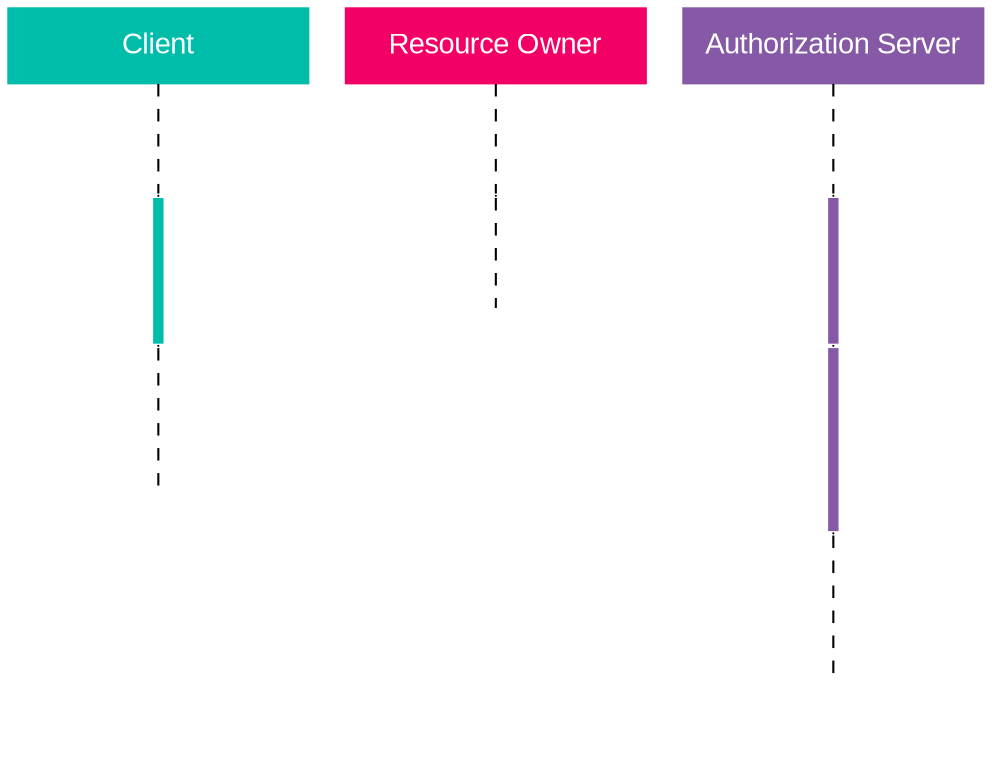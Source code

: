 digraph PasswordFlow {
  ranksep=0.75;
  node
  [
   shape=box;
   style="filled";
   fontcolor="#ffffff";
   fontname="Arial"
   ];
  // edge [minlen=5];

  // client group
  client [color="#00bdaa", width=2, label="Client", group=g_client];
  p00, p08 [shape=point, width=0, label="", group=g_client];
  p09 [style=invis, label="", group=g_client];
  client -> p00 [style=dashed, arrowhead=none];
  p08 -> p09 [style=dashed, arrowhead=none];
  p00 -> p08 [style=none, color="#00bdaa", penwidth=5, arrowhead=none];

  // owner group
  owner [color="#f30067", width=2, label="Resource Owner", group=g_owner];
  p12 [shape=point, width=0, label="", group=g_owner];
  p19 [style=invis, label="", group=g_owner];
  owner -> p12 [style=dashed, arrowhead=none];
  p12 -> p19 [style=dashed, arrowhead=none];
  // p11 -> p12 [style=none, color="#f30067", penwidth=5, arrowhead=none];

  // auth group
  auth [color="#8559a5", width=2, label="Authorization Server", group=g_auth];
  p21, p23, p24 [shape=point, width=0, label="", group=g_auth];
  p29 [style=invis, label="", group=g_auth];
  auth -> p21 [style=dashed, arrowhead=none];
  p24 -> p29 [style=dashed, arrowhead=none];
  p21 -> p23 -> p24 [style=none, color="#8559a5", penwidth=5, arrowhead=none];

}
